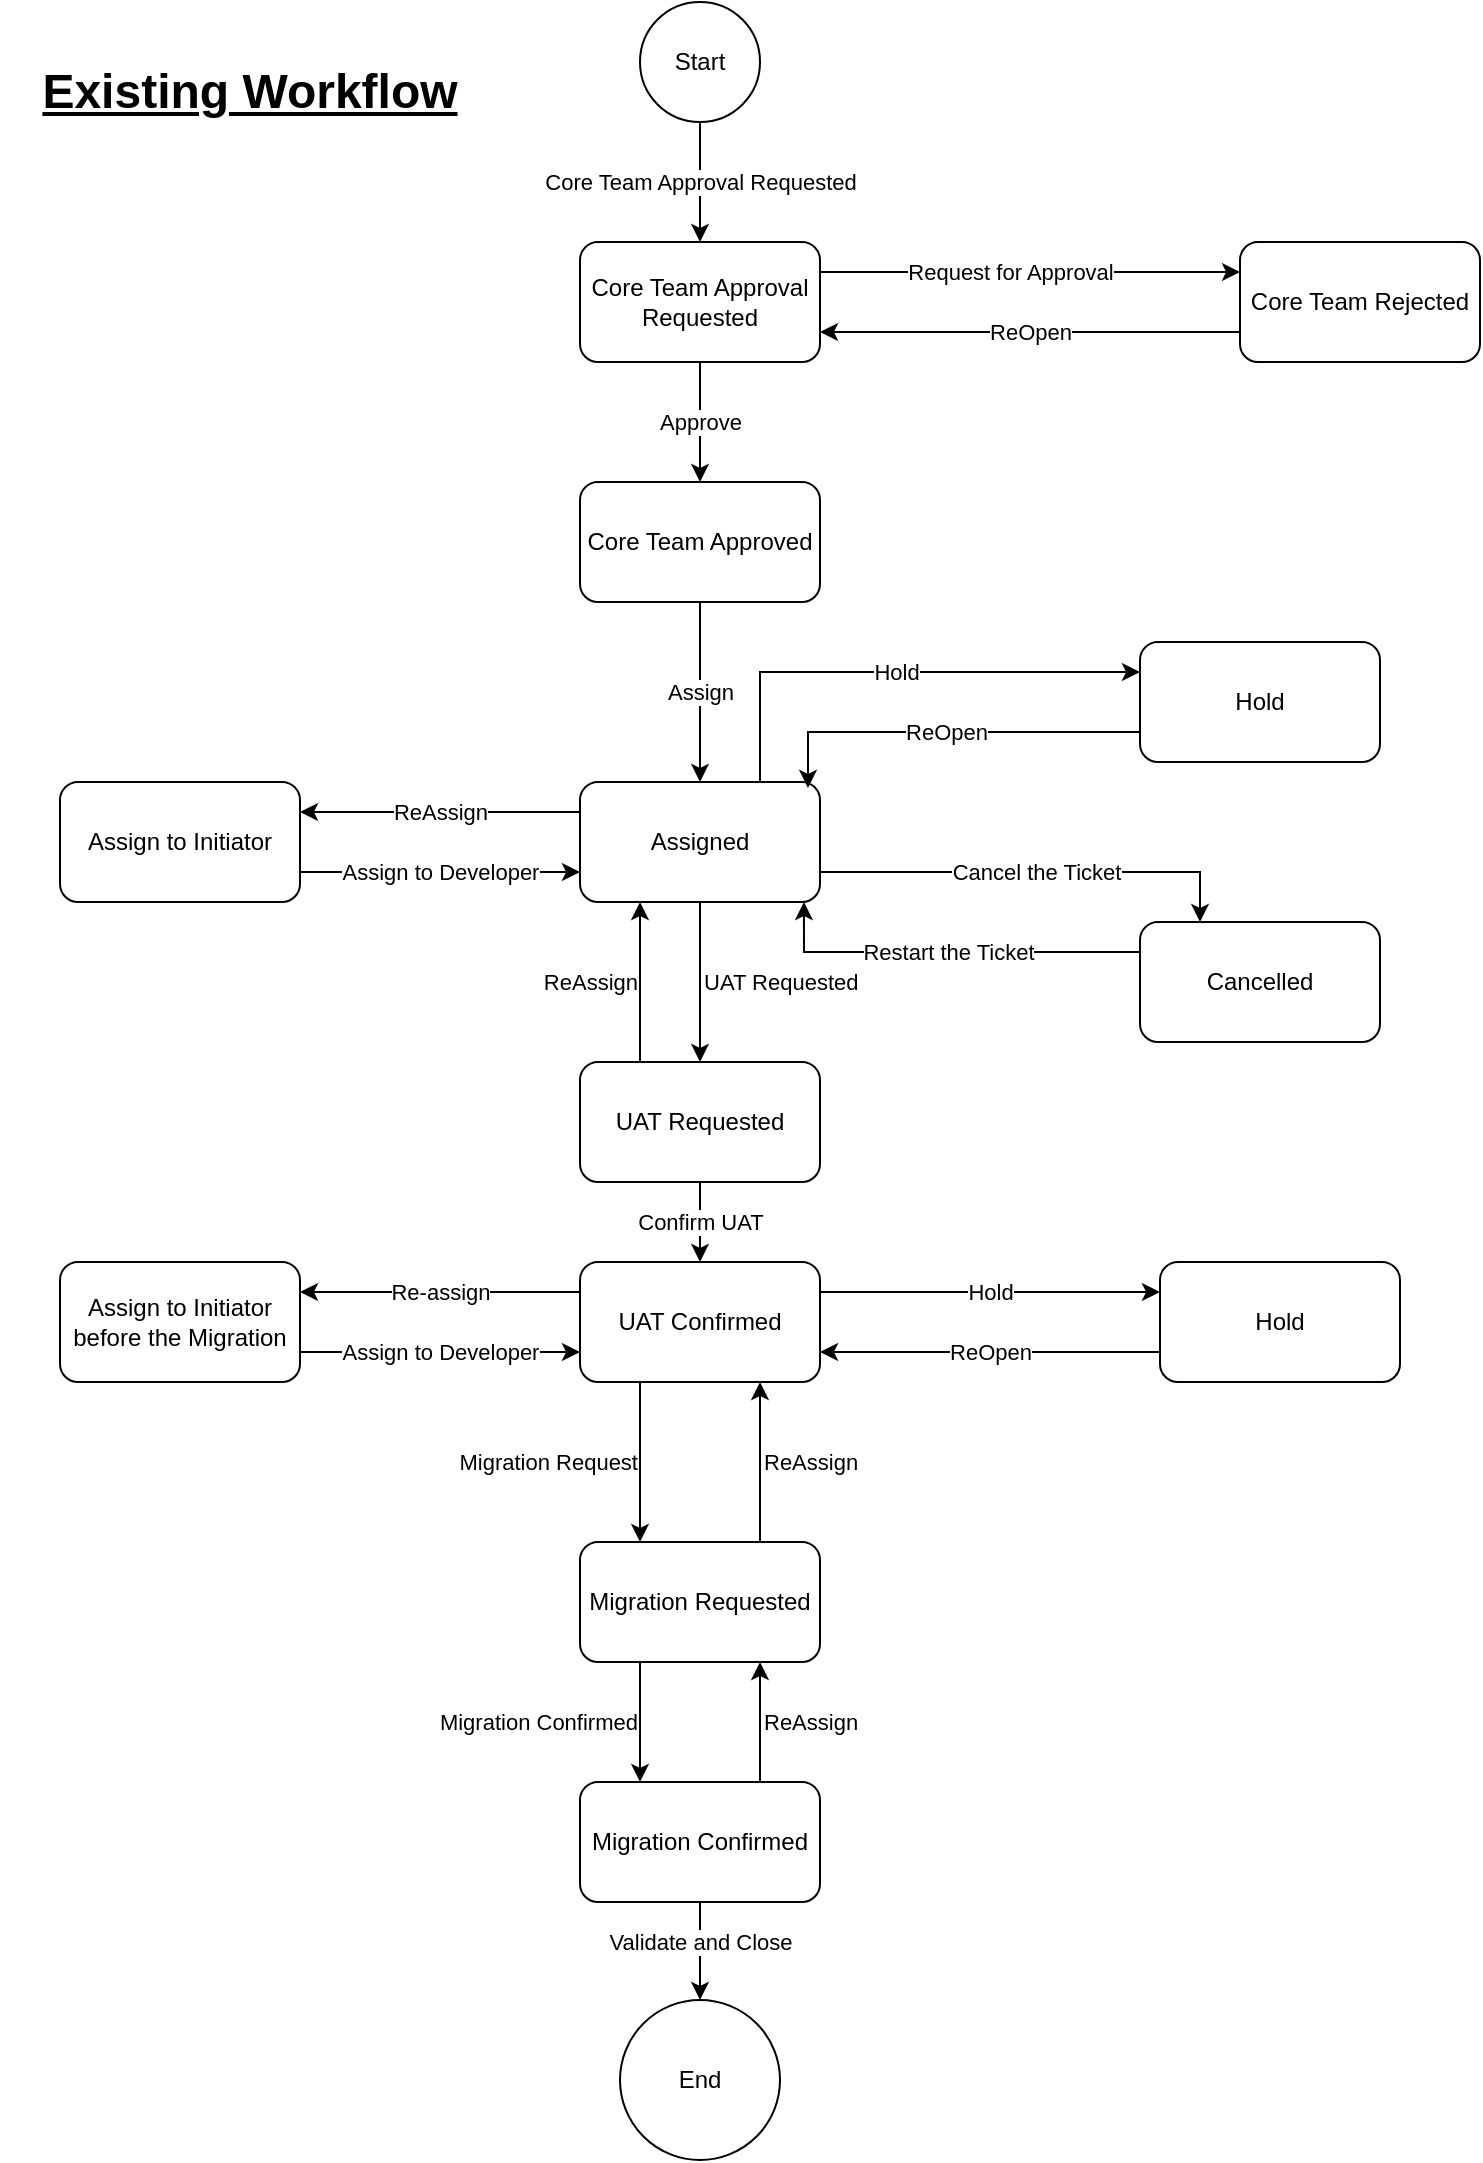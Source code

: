 <mxfile version="24.7.17" pages="2">
  <diagram name="Existing" id="Z4PQwMhggeSz98apetQh">
    <mxGraphModel dx="825" dy="473" grid="1" gridSize="10" guides="1" tooltips="1" connect="1" arrows="1" fold="1" page="1" pageScale="1" pageWidth="827" pageHeight="1169" math="0" shadow="0">
      <root>
        <mxCell id="0" />
        <mxCell id="1" parent="0" />
        <mxCell id="nE9necyUTe4Gxoi1sUNP-5" value="Core Team Approval Requested" style="edgeStyle=orthogonalEdgeStyle;rounded=0;orthogonalLoop=1;jettySize=auto;html=1;exitX=0.5;exitY=1;exitDx=0;exitDy=0;entryX=0.5;entryY=0;entryDx=0;entryDy=0;" edge="1" parent="1" source="nE9necyUTe4Gxoi1sUNP-1" target="nE9necyUTe4Gxoi1sUNP-2">
          <mxGeometry relative="1" as="geometry">
            <mxPoint x="400" y="100" as="sourcePoint" />
          </mxGeometry>
        </mxCell>
        <mxCell id="nE9necyUTe4Gxoi1sUNP-1" value="Start" style="ellipse;whiteSpace=wrap;html=1;aspect=fixed;" vertex="1" parent="1">
          <mxGeometry x="370" y="50" width="60" height="60" as="geometry" />
        </mxCell>
        <mxCell id="nE9necyUTe4Gxoi1sUNP-9" value="Approve" style="edgeStyle=orthogonalEdgeStyle;rounded=0;orthogonalLoop=1;jettySize=auto;html=1;exitX=0.5;exitY=1;exitDx=0;exitDy=0;entryX=0.5;entryY=0;entryDx=0;entryDy=0;" edge="1" parent="1" source="nE9necyUTe4Gxoi1sUNP-2" target="nE9necyUTe4Gxoi1sUNP-3">
          <mxGeometry relative="1" as="geometry" />
        </mxCell>
        <mxCell id="nE9necyUTe4Gxoi1sUNP-55" style="edgeStyle=orthogonalEdgeStyle;rounded=0;orthogonalLoop=1;jettySize=auto;html=1;exitX=1;exitY=0.25;exitDx=0;exitDy=0;entryX=0;entryY=0.25;entryDx=0;entryDy=0;" edge="1" parent="1" source="nE9necyUTe4Gxoi1sUNP-2" target="nE9necyUTe4Gxoi1sUNP-4">
          <mxGeometry relative="1" as="geometry" />
        </mxCell>
        <mxCell id="sNjkLVK7wBY9eHTx5N3r-1" value="Request for Approval" style="edgeLabel;html=1;align=center;verticalAlign=middle;resizable=0;points=[];" vertex="1" connectable="0" parent="nE9necyUTe4Gxoi1sUNP-55">
          <mxGeometry x="-0.095" relative="1" as="geometry">
            <mxPoint as="offset" />
          </mxGeometry>
        </mxCell>
        <mxCell id="nE9necyUTe4Gxoi1sUNP-2" value="Core Team Approval Requested" style="rounded=1;whiteSpace=wrap;html=1;" vertex="1" parent="1">
          <mxGeometry x="340" y="170" width="120" height="60" as="geometry" />
        </mxCell>
        <mxCell id="nE9necyUTe4Gxoi1sUNP-10" value="Assign" style="edgeStyle=orthogonalEdgeStyle;rounded=0;orthogonalLoop=1;jettySize=auto;html=1;exitX=0.5;exitY=1;exitDx=0;exitDy=0;entryX=0.5;entryY=0;entryDx=0;entryDy=0;" edge="1" parent="1" source="nE9necyUTe4Gxoi1sUNP-3" target="nE9necyUTe4Gxoi1sUNP-8">
          <mxGeometry relative="1" as="geometry" />
        </mxCell>
        <mxCell id="nE9necyUTe4Gxoi1sUNP-3" value="Core Team Approved" style="rounded=1;whiteSpace=wrap;html=1;" vertex="1" parent="1">
          <mxGeometry x="340" y="290" width="120" height="60" as="geometry" />
        </mxCell>
        <mxCell id="nE9necyUTe4Gxoi1sUNP-56" style="edgeStyle=orthogonalEdgeStyle;rounded=0;orthogonalLoop=1;jettySize=auto;html=1;exitX=0;exitY=0.75;exitDx=0;exitDy=0;entryX=1;entryY=0.75;entryDx=0;entryDy=0;" edge="1" parent="1" source="nE9necyUTe4Gxoi1sUNP-4" target="nE9necyUTe4Gxoi1sUNP-2">
          <mxGeometry relative="1" as="geometry" />
        </mxCell>
        <mxCell id="sNjkLVK7wBY9eHTx5N3r-2" value="ReOpen" style="edgeLabel;html=1;align=center;verticalAlign=middle;resizable=0;points=[];" vertex="1" connectable="0" parent="nE9necyUTe4Gxoi1sUNP-56">
          <mxGeometry relative="1" as="geometry">
            <mxPoint as="offset" />
          </mxGeometry>
        </mxCell>
        <mxCell id="nE9necyUTe4Gxoi1sUNP-4" value="Core Team Rejected" style="rounded=1;whiteSpace=wrap;html=1;" vertex="1" parent="1">
          <mxGeometry x="670" y="170" width="120" height="60" as="geometry" />
        </mxCell>
        <mxCell id="nE9necyUTe4Gxoi1sUNP-21" value="UAT Requested" style="edgeStyle=orthogonalEdgeStyle;rounded=0;orthogonalLoop=1;jettySize=auto;html=1;exitX=0.5;exitY=1;exitDx=0;exitDy=0;align=left;" edge="1" parent="1" source="nE9necyUTe4Gxoi1sUNP-8" target="nE9necyUTe4Gxoi1sUNP-20">
          <mxGeometry relative="1" as="geometry" />
        </mxCell>
        <mxCell id="nE9necyUTe4Gxoi1sUNP-35" value="ReAssign" style="edgeStyle=orthogonalEdgeStyle;rounded=0;orthogonalLoop=1;jettySize=auto;html=1;exitX=0;exitY=0.25;exitDx=0;exitDy=0;entryX=1;entryY=0.25;entryDx=0;entryDy=0;" edge="1" parent="1" source="nE9necyUTe4Gxoi1sUNP-8" target="nE9necyUTe4Gxoi1sUNP-11">
          <mxGeometry relative="1" as="geometry" />
        </mxCell>
        <mxCell id="nE9necyUTe4Gxoi1sUNP-37" value="Hold" style="edgeStyle=orthogonalEdgeStyle;rounded=0;orthogonalLoop=1;jettySize=auto;html=1;exitX=0.75;exitY=0;exitDx=0;exitDy=0;entryX=0;entryY=0.25;entryDx=0;entryDy=0;" edge="1" parent="1" source="nE9necyUTe4Gxoi1sUNP-8" target="nE9necyUTe4Gxoi1sUNP-12">
          <mxGeometry relative="1" as="geometry" />
        </mxCell>
        <mxCell id="nE9necyUTe4Gxoi1sUNP-40" value="Cancel the Ticket" style="edgeStyle=orthogonalEdgeStyle;rounded=0;orthogonalLoop=1;jettySize=auto;html=1;exitX=1;exitY=0.75;exitDx=0;exitDy=0;entryX=0.25;entryY=0;entryDx=0;entryDy=0;" edge="1" parent="1" source="nE9necyUTe4Gxoi1sUNP-8" target="nE9necyUTe4Gxoi1sUNP-17">
          <mxGeometry relative="1" as="geometry" />
        </mxCell>
        <mxCell id="nE9necyUTe4Gxoi1sUNP-8" value="Assigned" style="rounded=1;whiteSpace=wrap;html=1;" vertex="1" parent="1">
          <mxGeometry x="340" y="440" width="120" height="60" as="geometry" />
        </mxCell>
        <mxCell id="nE9necyUTe4Gxoi1sUNP-36" value="Assign to Developer" style="edgeStyle=orthogonalEdgeStyle;rounded=0;orthogonalLoop=1;jettySize=auto;html=1;exitX=1;exitY=0.75;exitDx=0;exitDy=0;entryX=0;entryY=0.75;entryDx=0;entryDy=0;" edge="1" parent="1" source="nE9necyUTe4Gxoi1sUNP-11" target="nE9necyUTe4Gxoi1sUNP-8">
          <mxGeometry relative="1" as="geometry" />
        </mxCell>
        <mxCell id="nE9necyUTe4Gxoi1sUNP-11" value="Assign to Initiator" style="rounded=1;whiteSpace=wrap;html=1;" vertex="1" parent="1">
          <mxGeometry x="80" y="440" width="120" height="60" as="geometry" />
        </mxCell>
        <mxCell id="nE9necyUTe4Gxoi1sUNP-38" value="ReOpen" style="edgeStyle=orthogonalEdgeStyle;rounded=0;orthogonalLoop=1;jettySize=auto;html=1;exitX=0;exitY=0.75;exitDx=0;exitDy=0;entryX=0.95;entryY=0.05;entryDx=0;entryDy=0;entryPerimeter=0;" edge="1" parent="1" source="nE9necyUTe4Gxoi1sUNP-12" target="nE9necyUTe4Gxoi1sUNP-8">
          <mxGeometry relative="1" as="geometry" />
        </mxCell>
        <mxCell id="nE9necyUTe4Gxoi1sUNP-12" value="Hold" style="rounded=1;whiteSpace=wrap;html=1;" vertex="1" parent="1">
          <mxGeometry x="620" y="370" width="120" height="60" as="geometry" />
        </mxCell>
        <mxCell id="nE9necyUTe4Gxoi1sUNP-17" value="Cancelled" style="rounded=1;whiteSpace=wrap;html=1;" vertex="1" parent="1">
          <mxGeometry x="620" y="510" width="120" height="60" as="geometry" />
        </mxCell>
        <mxCell id="nE9necyUTe4Gxoi1sUNP-23" value="ReAssign" style="edgeStyle=orthogonalEdgeStyle;rounded=0;orthogonalLoop=1;jettySize=auto;html=1;exitX=0.25;exitY=0;exitDx=0;exitDy=0;entryX=0.25;entryY=1;entryDx=0;entryDy=0;align=right;" edge="1" parent="1" source="nE9necyUTe4Gxoi1sUNP-20" target="nE9necyUTe4Gxoi1sUNP-8">
          <mxGeometry relative="1" as="geometry" />
        </mxCell>
        <mxCell id="nE9necyUTe4Gxoi1sUNP-25" value="Confirm UAT" style="edgeStyle=orthogonalEdgeStyle;rounded=0;orthogonalLoop=1;jettySize=auto;html=1;exitX=0.5;exitY=1;exitDx=0;exitDy=0;entryX=0.5;entryY=0;entryDx=0;entryDy=0;" edge="1" parent="1" source="nE9necyUTe4Gxoi1sUNP-20" target="nE9necyUTe4Gxoi1sUNP-24">
          <mxGeometry relative="1" as="geometry" />
        </mxCell>
        <mxCell id="nE9necyUTe4Gxoi1sUNP-20" value="UAT Requested" style="rounded=1;whiteSpace=wrap;html=1;" vertex="1" parent="1">
          <mxGeometry x="340" y="580" width="120" height="60" as="geometry" />
        </mxCell>
        <mxCell id="nE9necyUTe4Gxoi1sUNP-33" value="Hold" style="edgeStyle=orthogonalEdgeStyle;rounded=0;orthogonalLoop=1;jettySize=auto;html=1;exitX=1;exitY=0.25;exitDx=0;exitDy=0;entryX=0;entryY=0.25;entryDx=0;entryDy=0;" edge="1" parent="1" source="nE9necyUTe4Gxoi1sUNP-24" target="nE9necyUTe4Gxoi1sUNP-32">
          <mxGeometry relative="1" as="geometry" />
        </mxCell>
        <mxCell id="nE9necyUTe4Gxoi1sUNP-42" value="Re-assign" style="edgeStyle=orthogonalEdgeStyle;rounded=0;orthogonalLoop=1;jettySize=auto;html=1;exitX=0;exitY=0.25;exitDx=0;exitDy=0;entryX=1;entryY=0.25;entryDx=0;entryDy=0;" edge="1" parent="1" source="nE9necyUTe4Gxoi1sUNP-24" target="nE9necyUTe4Gxoi1sUNP-26">
          <mxGeometry relative="1" as="geometry" />
        </mxCell>
        <mxCell id="nE9necyUTe4Gxoi1sUNP-44" value="Migration Request" style="edgeStyle=orthogonalEdgeStyle;rounded=0;orthogonalLoop=1;jettySize=auto;html=1;exitX=0.25;exitY=1;exitDx=0;exitDy=0;entryX=0.25;entryY=0;entryDx=0;entryDy=0;align=right;" edge="1" parent="1" source="nE9necyUTe4Gxoi1sUNP-24" target="nE9necyUTe4Gxoi1sUNP-29">
          <mxGeometry relative="1" as="geometry" />
        </mxCell>
        <mxCell id="nE9necyUTe4Gxoi1sUNP-24" value="UAT Confirmed" style="rounded=1;whiteSpace=wrap;html=1;" vertex="1" parent="1">
          <mxGeometry x="340" y="680" width="120" height="60" as="geometry" />
        </mxCell>
        <mxCell id="nE9necyUTe4Gxoi1sUNP-43" value="Assign to Developer" style="edgeStyle=orthogonalEdgeStyle;rounded=0;orthogonalLoop=1;jettySize=auto;html=1;exitX=1;exitY=0.75;exitDx=0;exitDy=0;entryX=0;entryY=0.75;entryDx=0;entryDy=0;" edge="1" parent="1" source="nE9necyUTe4Gxoi1sUNP-26" target="nE9necyUTe4Gxoi1sUNP-24">
          <mxGeometry relative="1" as="geometry" />
        </mxCell>
        <mxCell id="nE9necyUTe4Gxoi1sUNP-26" value="Assign to Initiator before the Migration" style="rounded=1;whiteSpace=wrap;html=1;" vertex="1" parent="1">
          <mxGeometry x="80" y="680" width="120" height="60" as="geometry" />
        </mxCell>
        <mxCell id="nE9necyUTe4Gxoi1sUNP-31" value="ReAssign" style="edgeStyle=orthogonalEdgeStyle;rounded=0;orthogonalLoop=1;jettySize=auto;html=1;exitX=0.75;exitY=0;exitDx=0;exitDy=0;entryX=0.75;entryY=1;entryDx=0;entryDy=0;align=left;" edge="1" parent="1" source="nE9necyUTe4Gxoi1sUNP-29" target="nE9necyUTe4Gxoi1sUNP-24">
          <mxGeometry relative="1" as="geometry" />
        </mxCell>
        <mxCell id="nE9necyUTe4Gxoi1sUNP-46" value="Migration Confirmed" style="edgeStyle=orthogonalEdgeStyle;rounded=0;orthogonalLoop=1;jettySize=auto;html=1;exitX=0.25;exitY=1;exitDx=0;exitDy=0;entryX=0.25;entryY=0;entryDx=0;entryDy=0;align=right;" edge="1" parent="1" source="nE9necyUTe4Gxoi1sUNP-29" target="nE9necyUTe4Gxoi1sUNP-48">
          <mxGeometry relative="1" as="geometry">
            <mxPoint x="370" y="950" as="targetPoint" />
          </mxGeometry>
        </mxCell>
        <mxCell id="nE9necyUTe4Gxoi1sUNP-29" value="Migration Requested" style="rounded=1;whiteSpace=wrap;html=1;" vertex="1" parent="1">
          <mxGeometry x="340" y="820" width="120" height="60" as="geometry" />
        </mxCell>
        <mxCell id="nE9necyUTe4Gxoi1sUNP-34" value="ReOpen" style="edgeStyle=orthogonalEdgeStyle;rounded=0;orthogonalLoop=1;jettySize=auto;html=1;exitX=0;exitY=0.75;exitDx=0;exitDy=0;entryX=1;entryY=0.75;entryDx=0;entryDy=0;" edge="1" parent="1" source="nE9necyUTe4Gxoi1sUNP-32" target="nE9necyUTe4Gxoi1sUNP-24">
          <mxGeometry relative="1" as="geometry" />
        </mxCell>
        <mxCell id="nE9necyUTe4Gxoi1sUNP-32" value="Hold" style="rounded=1;whiteSpace=wrap;html=1;" vertex="1" parent="1">
          <mxGeometry x="630" y="680" width="120" height="60" as="geometry" />
        </mxCell>
        <mxCell id="nE9necyUTe4Gxoi1sUNP-41" value="Restart the Ticket" style="edgeStyle=orthogonalEdgeStyle;rounded=0;orthogonalLoop=1;jettySize=auto;html=1;exitX=0;exitY=0.25;exitDx=0;exitDy=0;entryX=0.933;entryY=1;entryDx=0;entryDy=0;entryPerimeter=0;" edge="1" parent="1" source="nE9necyUTe4Gxoi1sUNP-17" target="nE9necyUTe4Gxoi1sUNP-8">
          <mxGeometry relative="1" as="geometry" />
        </mxCell>
        <mxCell id="nE9necyUTe4Gxoi1sUNP-47" value="ReAssign" style="edgeStyle=orthogonalEdgeStyle;rounded=0;orthogonalLoop=1;jettySize=auto;html=1;exitX=0.75;exitY=0;exitDx=0;exitDy=0;entryX=0.75;entryY=1;entryDx=0;entryDy=0;align=left;" edge="1" parent="1" source="nE9necyUTe4Gxoi1sUNP-48" target="nE9necyUTe4Gxoi1sUNP-29">
          <mxGeometry relative="1" as="geometry">
            <mxPoint x="430" y="950" as="sourcePoint" />
          </mxGeometry>
        </mxCell>
        <mxCell id="nE9necyUTe4Gxoi1sUNP-52" value="Validate and Close" style="edgeStyle=orthogonalEdgeStyle;rounded=0;orthogonalLoop=1;jettySize=auto;html=1;exitX=0.5;exitY=1;exitDx=0;exitDy=0;entryX=0.5;entryY=0;entryDx=0;entryDy=0;align=center;" edge="1" parent="1" source="nE9necyUTe4Gxoi1sUNP-48" target="nE9necyUTe4Gxoi1sUNP-53">
          <mxGeometry x="-0.184" relative="1" as="geometry">
            <mxPoint x="400" y="1050" as="targetPoint" />
            <mxPoint as="offset" />
          </mxGeometry>
        </mxCell>
        <mxCell id="nE9necyUTe4Gxoi1sUNP-48" value="Migration Confirmed" style="rounded=1;whiteSpace=wrap;html=1;" vertex="1" parent="1">
          <mxGeometry x="340" y="940" width="120" height="60" as="geometry" />
        </mxCell>
        <mxCell id="nE9necyUTe4Gxoi1sUNP-53" value="End" style="ellipse;whiteSpace=wrap;html=1;rounded=1;" vertex="1" parent="1">
          <mxGeometry x="360" y="1049" width="80" height="80" as="geometry" />
        </mxCell>
        <mxCell id="rVL5rhPxhA6SatkSqDk2-1" value="Existing Workflow" style="text;strokeColor=none;align=center;fillColor=none;html=1;verticalAlign=middle;whiteSpace=wrap;rounded=0;fontSize=24;fontStyle=5" vertex="1" parent="1">
          <mxGeometry x="50" y="80" width="250" height="30" as="geometry" />
        </mxCell>
      </root>
    </mxGraphModel>
  </diagram>
  <diagram name="Proposed" id="REkMEQJ3hUbEL7BxUg-E">
    <mxGraphModel dx="825" dy="473" grid="1" gridSize="10" guides="1" tooltips="1" connect="1" arrows="1" fold="1" page="1" pageScale="1" pageWidth="827" pageHeight="1169" math="0" shadow="0">
      <root>
        <mxCell id="3SCSfhpMnY1qFOEl3vWd-0" />
        <mxCell id="3SCSfhpMnY1qFOEl3vWd-1" parent="3SCSfhpMnY1qFOEl3vWd-0" />
        <mxCell id="3SCSfhpMnY1qFOEl3vWd-2" value="Core Team Approval Requested" style="edgeStyle=orthogonalEdgeStyle;rounded=0;orthogonalLoop=1;jettySize=auto;html=1;exitX=0.5;exitY=1;exitDx=0;exitDy=0;entryX=0.5;entryY=0;entryDx=0;entryDy=0;" edge="1" parent="3SCSfhpMnY1qFOEl3vWd-1" source="3SCSfhpMnY1qFOEl3vWd-3" target="3SCSfhpMnY1qFOEl3vWd-6">
          <mxGeometry relative="1" as="geometry" />
        </mxCell>
        <mxCell id="3SCSfhpMnY1qFOEl3vWd-3" value="Start" style="ellipse;whiteSpace=wrap;html=1;aspect=fixed;" vertex="1" parent="3SCSfhpMnY1qFOEl3vWd-1">
          <mxGeometry x="370" y="60" width="60" height="60" as="geometry" />
        </mxCell>
        <mxCell id="3SCSfhpMnY1qFOEl3vWd-4" value="Approve" style="edgeStyle=orthogonalEdgeStyle;rounded=0;orthogonalLoop=1;jettySize=auto;html=1;exitX=0.5;exitY=1;exitDx=0;exitDy=0;entryX=0.5;entryY=0;entryDx=0;entryDy=0;" edge="1" parent="3SCSfhpMnY1qFOEl3vWd-1" source="3SCSfhpMnY1qFOEl3vWd-6" target="3SCSfhpMnY1qFOEl3vWd-8">
          <mxGeometry relative="1" as="geometry" />
        </mxCell>
        <mxCell id="3SCSfhpMnY1qFOEl3vWd-5" style="edgeStyle=orthogonalEdgeStyle;rounded=0;orthogonalLoop=1;jettySize=auto;html=1;exitX=1;exitY=0.25;exitDx=0;exitDy=0;entryX=0;entryY=0.25;entryDx=0;entryDy=0;" edge="1" parent="3SCSfhpMnY1qFOEl3vWd-1" source="3SCSfhpMnY1qFOEl3vWd-6" target="3SCSfhpMnY1qFOEl3vWd-10">
          <mxGeometry relative="1" as="geometry" />
        </mxCell>
        <mxCell id="2U5pVAvmEcH48H8YRS9_-0" value="Request for Approval" style="edgeLabel;html=1;align=center;verticalAlign=middle;resizable=0;points=[];" vertex="1" connectable="0" parent="3SCSfhpMnY1qFOEl3vWd-5">
          <mxGeometry x="-0.248" y="2" relative="1" as="geometry">
            <mxPoint as="offset" />
          </mxGeometry>
        </mxCell>
        <mxCell id="3SCSfhpMnY1qFOEl3vWd-6" value="Core Team Approval Requested" style="rounded=1;whiteSpace=wrap;html=1;" vertex="1" parent="3SCSfhpMnY1qFOEl3vWd-1">
          <mxGeometry x="340" y="180" width="120" height="60" as="geometry" />
        </mxCell>
        <mxCell id="3SCSfhpMnY1qFOEl3vWd-7" value="Assign" style="edgeStyle=orthogonalEdgeStyle;rounded=0;orthogonalLoop=1;jettySize=auto;html=1;exitX=0.5;exitY=1;exitDx=0;exitDy=0;entryX=0.5;entryY=0;entryDx=0;entryDy=0;" edge="1" parent="3SCSfhpMnY1qFOEl3vWd-1" source="3SCSfhpMnY1qFOEl3vWd-8" target="3SCSfhpMnY1qFOEl3vWd-15">
          <mxGeometry relative="1" as="geometry" />
        </mxCell>
        <mxCell id="3SCSfhpMnY1qFOEl3vWd-8" value="Core Team Approved" style="rounded=1;whiteSpace=wrap;html=1;" vertex="1" parent="3SCSfhpMnY1qFOEl3vWd-1">
          <mxGeometry x="340" y="290" width="120" height="60" as="geometry" />
        </mxCell>
        <mxCell id="3SCSfhpMnY1qFOEl3vWd-9" style="edgeStyle=orthogonalEdgeStyle;rounded=0;orthogonalLoop=1;jettySize=auto;html=1;exitX=0;exitY=0.75;exitDx=0;exitDy=0;entryX=1;entryY=0.75;entryDx=0;entryDy=0;" edge="1" parent="3SCSfhpMnY1qFOEl3vWd-1" source="3SCSfhpMnY1qFOEl3vWd-10" target="3SCSfhpMnY1qFOEl3vWd-6">
          <mxGeometry relative="1" as="geometry" />
        </mxCell>
        <mxCell id="2U5pVAvmEcH48H8YRS9_-1" value="ReOpen" style="edgeLabel;html=1;align=center;verticalAlign=middle;resizable=0;points=[];" vertex="1" connectable="0" parent="3SCSfhpMnY1qFOEl3vWd-9">
          <mxGeometry y="-2" relative="1" as="geometry">
            <mxPoint as="offset" />
          </mxGeometry>
        </mxCell>
        <mxCell id="3SCSfhpMnY1qFOEl3vWd-10" value="Core Team Rejected" style="rounded=1;whiteSpace=wrap;html=1;" vertex="1" parent="3SCSfhpMnY1qFOEl3vWd-1">
          <mxGeometry x="670" y="180" width="120" height="60" as="geometry" />
        </mxCell>
        <mxCell id="3SCSfhpMnY1qFOEl3vWd-11" value="InProgress" style="edgeStyle=orthogonalEdgeStyle;rounded=0;orthogonalLoop=1;jettySize=auto;html=1;exitX=0.5;exitY=1;exitDx=0;exitDy=0;align=left;entryX=0.5;entryY=0;entryDx=0;entryDy=0;fontStyle=1" edge="1" parent="3SCSfhpMnY1qFOEl3vWd-1" source="3SCSfhpMnY1qFOEl3vWd-15" target="AY8U2ZfRTqj_gaSLzdU9-0">
          <mxGeometry relative="1" as="geometry">
            <mxPoint x="400" y="580" as="targetPoint" />
          </mxGeometry>
        </mxCell>
        <mxCell id="3SCSfhpMnY1qFOEl3vWd-12" value="ReAssign" style="edgeStyle=orthogonalEdgeStyle;rounded=0;orthogonalLoop=1;jettySize=auto;html=1;exitX=0;exitY=0.25;exitDx=0;exitDy=0;entryX=1;entryY=0.25;entryDx=0;entryDy=0;" edge="1" parent="3SCSfhpMnY1qFOEl3vWd-1" source="3SCSfhpMnY1qFOEl3vWd-15" target="3SCSfhpMnY1qFOEl3vWd-17">
          <mxGeometry relative="1" as="geometry" />
        </mxCell>
        <mxCell id="3SCSfhpMnY1qFOEl3vWd-13" value="Hold" style="edgeStyle=orthogonalEdgeStyle;rounded=0;orthogonalLoop=1;jettySize=auto;html=1;exitX=0.75;exitY=0;exitDx=0;exitDy=0;entryX=0;entryY=0.25;entryDx=0;entryDy=0;" edge="1" parent="3SCSfhpMnY1qFOEl3vWd-1" source="3SCSfhpMnY1qFOEl3vWd-15" target="3SCSfhpMnY1qFOEl3vWd-19">
          <mxGeometry relative="1" as="geometry" />
        </mxCell>
        <mxCell id="3SCSfhpMnY1qFOEl3vWd-14" value="Cancel the Ticket" style="edgeStyle=orthogonalEdgeStyle;rounded=0;orthogonalLoop=1;jettySize=auto;html=1;exitX=1;exitY=0.75;exitDx=0;exitDy=0;entryX=0.25;entryY=0;entryDx=0;entryDy=0;" edge="1" parent="3SCSfhpMnY1qFOEl3vWd-1" source="3SCSfhpMnY1qFOEl3vWd-15" target="3SCSfhpMnY1qFOEl3vWd-20">
          <mxGeometry relative="1" as="geometry" />
        </mxCell>
        <mxCell id="3SCSfhpMnY1qFOEl3vWd-15" value="Assigned" style="rounded=1;whiteSpace=wrap;html=1;" vertex="1" parent="3SCSfhpMnY1qFOEl3vWd-1">
          <mxGeometry x="340" y="440" width="120" height="60" as="geometry" />
        </mxCell>
        <mxCell id="3SCSfhpMnY1qFOEl3vWd-16" value="Assign to Developer" style="edgeStyle=orthogonalEdgeStyle;rounded=0;orthogonalLoop=1;jettySize=auto;html=1;exitX=1;exitY=0.75;exitDx=0;exitDy=0;entryX=0;entryY=0.75;entryDx=0;entryDy=0;" edge="1" parent="3SCSfhpMnY1qFOEl3vWd-1" source="3SCSfhpMnY1qFOEl3vWd-17" target="3SCSfhpMnY1qFOEl3vWd-15">
          <mxGeometry relative="1" as="geometry" />
        </mxCell>
        <mxCell id="3SCSfhpMnY1qFOEl3vWd-17" value="Assign to Initiator" style="rounded=1;whiteSpace=wrap;html=1;" vertex="1" parent="3SCSfhpMnY1qFOEl3vWd-1">
          <mxGeometry x="80" y="440" width="120" height="60" as="geometry" />
        </mxCell>
        <mxCell id="3SCSfhpMnY1qFOEl3vWd-18" value="ReOpen" style="edgeStyle=orthogonalEdgeStyle;rounded=0;orthogonalLoop=1;jettySize=auto;html=1;exitX=0;exitY=0.75;exitDx=0;exitDy=0;entryX=0.95;entryY=0.05;entryDx=0;entryDy=0;entryPerimeter=0;" edge="1" parent="3SCSfhpMnY1qFOEl3vWd-1" source="3SCSfhpMnY1qFOEl3vWd-19" target="3SCSfhpMnY1qFOEl3vWd-15">
          <mxGeometry relative="1" as="geometry" />
        </mxCell>
        <mxCell id="3SCSfhpMnY1qFOEl3vWd-19" value="Hold" style="rounded=1;whiteSpace=wrap;html=1;" vertex="1" parent="3SCSfhpMnY1qFOEl3vWd-1">
          <mxGeometry x="620" y="370" width="120" height="60" as="geometry" />
        </mxCell>
        <mxCell id="3SCSfhpMnY1qFOEl3vWd-20" value="Cancelled" style="rounded=1;whiteSpace=wrap;html=1;" vertex="1" parent="3SCSfhpMnY1qFOEl3vWd-1">
          <mxGeometry x="620" y="510" width="120" height="60" as="geometry" />
        </mxCell>
        <mxCell id="3SCSfhpMnY1qFOEl3vWd-22" value="Confirm UAT" style="edgeStyle=orthogonalEdgeStyle;rounded=0;orthogonalLoop=1;jettySize=auto;html=1;exitX=0.5;exitY=1;exitDx=0;exitDy=0;entryX=0.5;entryY=0;entryDx=0;entryDy=0;" edge="1" parent="3SCSfhpMnY1qFOEl3vWd-1" source="3SCSfhpMnY1qFOEl3vWd-23" target="3SCSfhpMnY1qFOEl3vWd-27">
          <mxGeometry relative="1" as="geometry" />
        </mxCell>
        <mxCell id="AY8U2ZfRTqj_gaSLzdU9-7" style="edgeStyle=orthogonalEdgeStyle;rounded=0;orthogonalLoop=1;jettySize=auto;html=1;exitX=0.25;exitY=0;exitDx=0;exitDy=0;entryX=0.25;entryY=1;entryDx=0;entryDy=0;" edge="1" parent="3SCSfhpMnY1qFOEl3vWd-1" source="3SCSfhpMnY1qFOEl3vWd-23" target="AY8U2ZfRTqj_gaSLzdU9-0">
          <mxGeometry relative="1" as="geometry" />
        </mxCell>
        <mxCell id="AY8U2ZfRTqj_gaSLzdU9-8" value="ReAssign" style="edgeLabel;html=1;align=right;verticalAlign=middle;resizable=0;points=[];" vertex="1" connectable="0" parent="AY8U2ZfRTqj_gaSLzdU9-7">
          <mxGeometry x="0.054" y="1" relative="1" as="geometry">
            <mxPoint as="offset" />
          </mxGeometry>
        </mxCell>
        <mxCell id="3SCSfhpMnY1qFOEl3vWd-23" value="UAT Requested" style="rounded=1;whiteSpace=wrap;html=1;" vertex="1" parent="3SCSfhpMnY1qFOEl3vWd-1">
          <mxGeometry x="340" y="700" width="120" height="60" as="geometry" />
        </mxCell>
        <mxCell id="3SCSfhpMnY1qFOEl3vWd-24" value="Hold" style="edgeStyle=orthogonalEdgeStyle;rounded=0;orthogonalLoop=1;jettySize=auto;html=1;exitX=1;exitY=0.25;exitDx=0;exitDy=0;entryX=0;entryY=0.25;entryDx=0;entryDy=0;" edge="1" parent="3SCSfhpMnY1qFOEl3vWd-1" source="3SCSfhpMnY1qFOEl3vWd-27" target="3SCSfhpMnY1qFOEl3vWd-34">
          <mxGeometry relative="1" as="geometry" />
        </mxCell>
        <mxCell id="3SCSfhpMnY1qFOEl3vWd-25" value="Re-assign" style="edgeStyle=orthogonalEdgeStyle;rounded=0;orthogonalLoop=1;jettySize=auto;html=1;exitX=0;exitY=0.25;exitDx=0;exitDy=0;entryX=1;entryY=0.25;entryDx=0;entryDy=0;" edge="1" parent="3SCSfhpMnY1qFOEl3vWd-1" source="3SCSfhpMnY1qFOEl3vWd-27" target="3SCSfhpMnY1qFOEl3vWd-29">
          <mxGeometry relative="1" as="geometry" />
        </mxCell>
        <mxCell id="3SCSfhpMnY1qFOEl3vWd-26" value="Migration Request" style="edgeStyle=orthogonalEdgeStyle;rounded=0;orthogonalLoop=1;jettySize=auto;html=1;exitX=0.25;exitY=1;exitDx=0;exitDy=0;entryX=0.25;entryY=0;entryDx=0;entryDy=0;align=right;" edge="1" parent="3SCSfhpMnY1qFOEl3vWd-1" source="3SCSfhpMnY1qFOEl3vWd-27" target="3SCSfhpMnY1qFOEl3vWd-32">
          <mxGeometry relative="1" as="geometry" />
        </mxCell>
        <mxCell id="3SCSfhpMnY1qFOEl3vWd-27" value="UAT Confirmed" style="rounded=1;whiteSpace=wrap;html=1;" vertex="1" parent="3SCSfhpMnY1qFOEl3vWd-1">
          <mxGeometry x="340" y="800" width="120" height="60" as="geometry" />
        </mxCell>
        <mxCell id="3SCSfhpMnY1qFOEl3vWd-28" value="Assign to Developer" style="edgeStyle=orthogonalEdgeStyle;rounded=0;orthogonalLoop=1;jettySize=auto;html=1;exitX=1;exitY=0.75;exitDx=0;exitDy=0;entryX=0;entryY=0.75;entryDx=0;entryDy=0;" edge="1" parent="3SCSfhpMnY1qFOEl3vWd-1" source="3SCSfhpMnY1qFOEl3vWd-29" target="3SCSfhpMnY1qFOEl3vWd-27">
          <mxGeometry relative="1" as="geometry" />
        </mxCell>
        <mxCell id="3SCSfhpMnY1qFOEl3vWd-29" value="Assign to Initiator before the Migration" style="rounded=1;whiteSpace=wrap;html=1;" vertex="1" parent="3SCSfhpMnY1qFOEl3vWd-1">
          <mxGeometry x="80" y="800" width="120" height="60" as="geometry" />
        </mxCell>
        <mxCell id="3SCSfhpMnY1qFOEl3vWd-30" value="ReAssign" style="edgeStyle=orthogonalEdgeStyle;rounded=0;orthogonalLoop=1;jettySize=auto;html=1;exitX=0.75;exitY=0;exitDx=0;exitDy=0;entryX=0.75;entryY=1;entryDx=0;entryDy=0;align=left;" edge="1" parent="3SCSfhpMnY1qFOEl3vWd-1" source="3SCSfhpMnY1qFOEl3vWd-32" target="3SCSfhpMnY1qFOEl3vWd-27">
          <mxGeometry relative="1" as="geometry" />
        </mxCell>
        <mxCell id="3SCSfhpMnY1qFOEl3vWd-31" value="Migration Confirmed" style="edgeStyle=orthogonalEdgeStyle;rounded=0;orthogonalLoop=1;jettySize=auto;html=1;exitX=0.25;exitY=1;exitDx=0;exitDy=0;entryX=0.25;entryY=0;entryDx=0;entryDy=0;align=right;" edge="1" parent="3SCSfhpMnY1qFOEl3vWd-1" source="3SCSfhpMnY1qFOEl3vWd-32" target="3SCSfhpMnY1qFOEl3vWd-38">
          <mxGeometry relative="1" as="geometry">
            <mxPoint x="370" y="1060" as="targetPoint" />
          </mxGeometry>
        </mxCell>
        <mxCell id="3SCSfhpMnY1qFOEl3vWd-32" value="Migration Requested" style="rounded=1;whiteSpace=wrap;html=1;" vertex="1" parent="3SCSfhpMnY1qFOEl3vWd-1">
          <mxGeometry x="340" y="890" width="120" height="60" as="geometry" />
        </mxCell>
        <mxCell id="3SCSfhpMnY1qFOEl3vWd-33" value="ReOpen" style="edgeStyle=orthogonalEdgeStyle;rounded=0;orthogonalLoop=1;jettySize=auto;html=1;exitX=0;exitY=0.75;exitDx=0;exitDy=0;entryX=1;entryY=0.75;entryDx=0;entryDy=0;" edge="1" parent="3SCSfhpMnY1qFOEl3vWd-1" source="3SCSfhpMnY1qFOEl3vWd-34" target="3SCSfhpMnY1qFOEl3vWd-27">
          <mxGeometry relative="1" as="geometry" />
        </mxCell>
        <mxCell id="3SCSfhpMnY1qFOEl3vWd-34" value="Hold" style="rounded=1;whiteSpace=wrap;html=1;" vertex="1" parent="3SCSfhpMnY1qFOEl3vWd-1">
          <mxGeometry x="630" y="800" width="120" height="60" as="geometry" />
        </mxCell>
        <mxCell id="3SCSfhpMnY1qFOEl3vWd-35" value="Restart the Ticket" style="edgeStyle=orthogonalEdgeStyle;rounded=0;orthogonalLoop=1;jettySize=auto;html=1;exitX=0;exitY=0.25;exitDx=0;exitDy=0;entryX=0.933;entryY=1;entryDx=0;entryDy=0;entryPerimeter=0;" edge="1" parent="3SCSfhpMnY1qFOEl3vWd-1" source="3SCSfhpMnY1qFOEl3vWd-20" target="3SCSfhpMnY1qFOEl3vWd-15">
          <mxGeometry relative="1" as="geometry" />
        </mxCell>
        <mxCell id="3SCSfhpMnY1qFOEl3vWd-36" value="ReAssign" style="edgeStyle=orthogonalEdgeStyle;rounded=0;orthogonalLoop=1;jettySize=auto;html=1;exitX=0.75;exitY=0;exitDx=0;exitDy=0;entryX=0.75;entryY=1;entryDx=0;entryDy=0;align=left;" edge="1" parent="3SCSfhpMnY1qFOEl3vWd-1" source="3SCSfhpMnY1qFOEl3vWd-38" target="3SCSfhpMnY1qFOEl3vWd-32">
          <mxGeometry relative="1" as="geometry">
            <mxPoint x="430" y="1060" as="sourcePoint" />
          </mxGeometry>
        </mxCell>
        <mxCell id="3SCSfhpMnY1qFOEl3vWd-37" value="Validate and Close" style="edgeStyle=orthogonalEdgeStyle;rounded=0;orthogonalLoop=1;jettySize=auto;html=1;exitX=0.5;exitY=1;exitDx=0;exitDy=0;entryX=0.5;entryY=0;entryDx=0;entryDy=0;align=center;" edge="1" parent="3SCSfhpMnY1qFOEl3vWd-1" source="3SCSfhpMnY1qFOEl3vWd-38" target="3SCSfhpMnY1qFOEl3vWd-39">
          <mxGeometry x="-0.184" relative="1" as="geometry">
            <mxPoint x="400" y="1160" as="targetPoint" />
            <mxPoint as="offset" />
          </mxGeometry>
        </mxCell>
        <mxCell id="3SCSfhpMnY1qFOEl3vWd-38" value="Migration Confirmed" style="rounded=1;whiteSpace=wrap;html=1;" vertex="1" parent="3SCSfhpMnY1qFOEl3vWd-1">
          <mxGeometry x="340" y="990" width="120" height="60" as="geometry" />
        </mxCell>
        <mxCell id="3SCSfhpMnY1qFOEl3vWd-39" value="End" style="ellipse;whiteSpace=wrap;html=1;rounded=1;" vertex="1" parent="3SCSfhpMnY1qFOEl3vWd-1">
          <mxGeometry x="360" y="1080" width="80" height="80" as="geometry" />
        </mxCell>
        <mxCell id="AY8U2ZfRTqj_gaSLzdU9-2" style="edgeStyle=orthogonalEdgeStyle;rounded=0;orthogonalLoop=1;jettySize=auto;html=1;exitX=1;exitY=0.25;exitDx=0;exitDy=0;entryX=0;entryY=0.25;entryDx=0;entryDy=0;" edge="1" parent="3SCSfhpMnY1qFOEl3vWd-1" source="AY8U2ZfRTqj_gaSLzdU9-0" target="AY8U2ZfRTqj_gaSLzdU9-1">
          <mxGeometry relative="1" as="geometry" />
        </mxCell>
        <mxCell id="AY8U2ZfRTqj_gaSLzdU9-4" value="Clarification Needed" style="edgeLabel;html=1;align=center;verticalAlign=middle;resizable=0;points=[];fontStyle=1" vertex="1" connectable="0" parent="AY8U2ZfRTqj_gaSLzdU9-2">
          <mxGeometry x="-0.152" y="1" relative="1" as="geometry">
            <mxPoint as="offset" />
          </mxGeometry>
        </mxCell>
        <mxCell id="AY8U2ZfRTqj_gaSLzdU9-6" value="UAT Requested" style="edgeStyle=orthogonalEdgeStyle;rounded=0;orthogonalLoop=1;jettySize=auto;html=1;exitX=0.75;exitY=1;exitDx=0;exitDy=0;entryX=0.75;entryY=0;entryDx=0;entryDy=0;align=left;" edge="1" parent="3SCSfhpMnY1qFOEl3vWd-1" source="AY8U2ZfRTqj_gaSLzdU9-0" target="3SCSfhpMnY1qFOEl3vWd-23">
          <mxGeometry relative="1" as="geometry" />
        </mxCell>
        <mxCell id="AY8U2ZfRTqj_gaSLzdU9-0" value="In Progress" style="rounded=1;whiteSpace=wrap;html=1;fontStyle=1;fillColor=#f8cecc;strokeColor=#b85450;" vertex="1" parent="3SCSfhpMnY1qFOEl3vWd-1">
          <mxGeometry x="340" y="585" width="120" height="60" as="geometry" />
        </mxCell>
        <mxCell id="AY8U2ZfRTqj_gaSLzdU9-3" style="edgeStyle=orthogonalEdgeStyle;rounded=0;orthogonalLoop=1;jettySize=auto;html=1;exitX=0;exitY=0.75;exitDx=0;exitDy=0;entryX=1;entryY=0.75;entryDx=0;entryDy=0;" edge="1" parent="3SCSfhpMnY1qFOEl3vWd-1" source="AY8U2ZfRTqj_gaSLzdU9-1" target="AY8U2ZfRTqj_gaSLzdU9-0">
          <mxGeometry relative="1" as="geometry">
            <mxPoint x="560" y="680" as="targetPoint" />
          </mxGeometry>
        </mxCell>
        <mxCell id="AY8U2ZfRTqj_gaSLzdU9-5" value="Clarification Provided" style="edgeLabel;html=1;align=center;verticalAlign=middle;resizable=0;points=[];fontStyle=1" vertex="1" connectable="0" parent="AY8U2ZfRTqj_gaSLzdU9-3">
          <mxGeometry x="-0.135" y="-1" relative="1" as="geometry">
            <mxPoint as="offset" />
          </mxGeometry>
        </mxCell>
        <mxCell id="AY8U2ZfRTqj_gaSLzdU9-1" value="Under Clarification" style="rounded=1;whiteSpace=wrap;html=1;fontStyle=1;fillColor=#f8cecc;strokeColor=#b85450;" vertex="1" parent="3SCSfhpMnY1qFOEl3vWd-1">
          <mxGeometry x="620" y="585" width="120" height="60" as="geometry" />
        </mxCell>
        <mxCell id="9Esm_mBgb2Orz5FtKPZ_-0" value="Proposed Workflow" style="text;strokeColor=none;align=center;fillColor=none;html=1;verticalAlign=middle;whiteSpace=wrap;rounded=0;fontSize=24;fontStyle=5" vertex="1" parent="3SCSfhpMnY1qFOEl3vWd-1">
          <mxGeometry x="50" y="80" width="250" height="30" as="geometry" />
        </mxCell>
      </root>
    </mxGraphModel>
  </diagram>
</mxfile>
